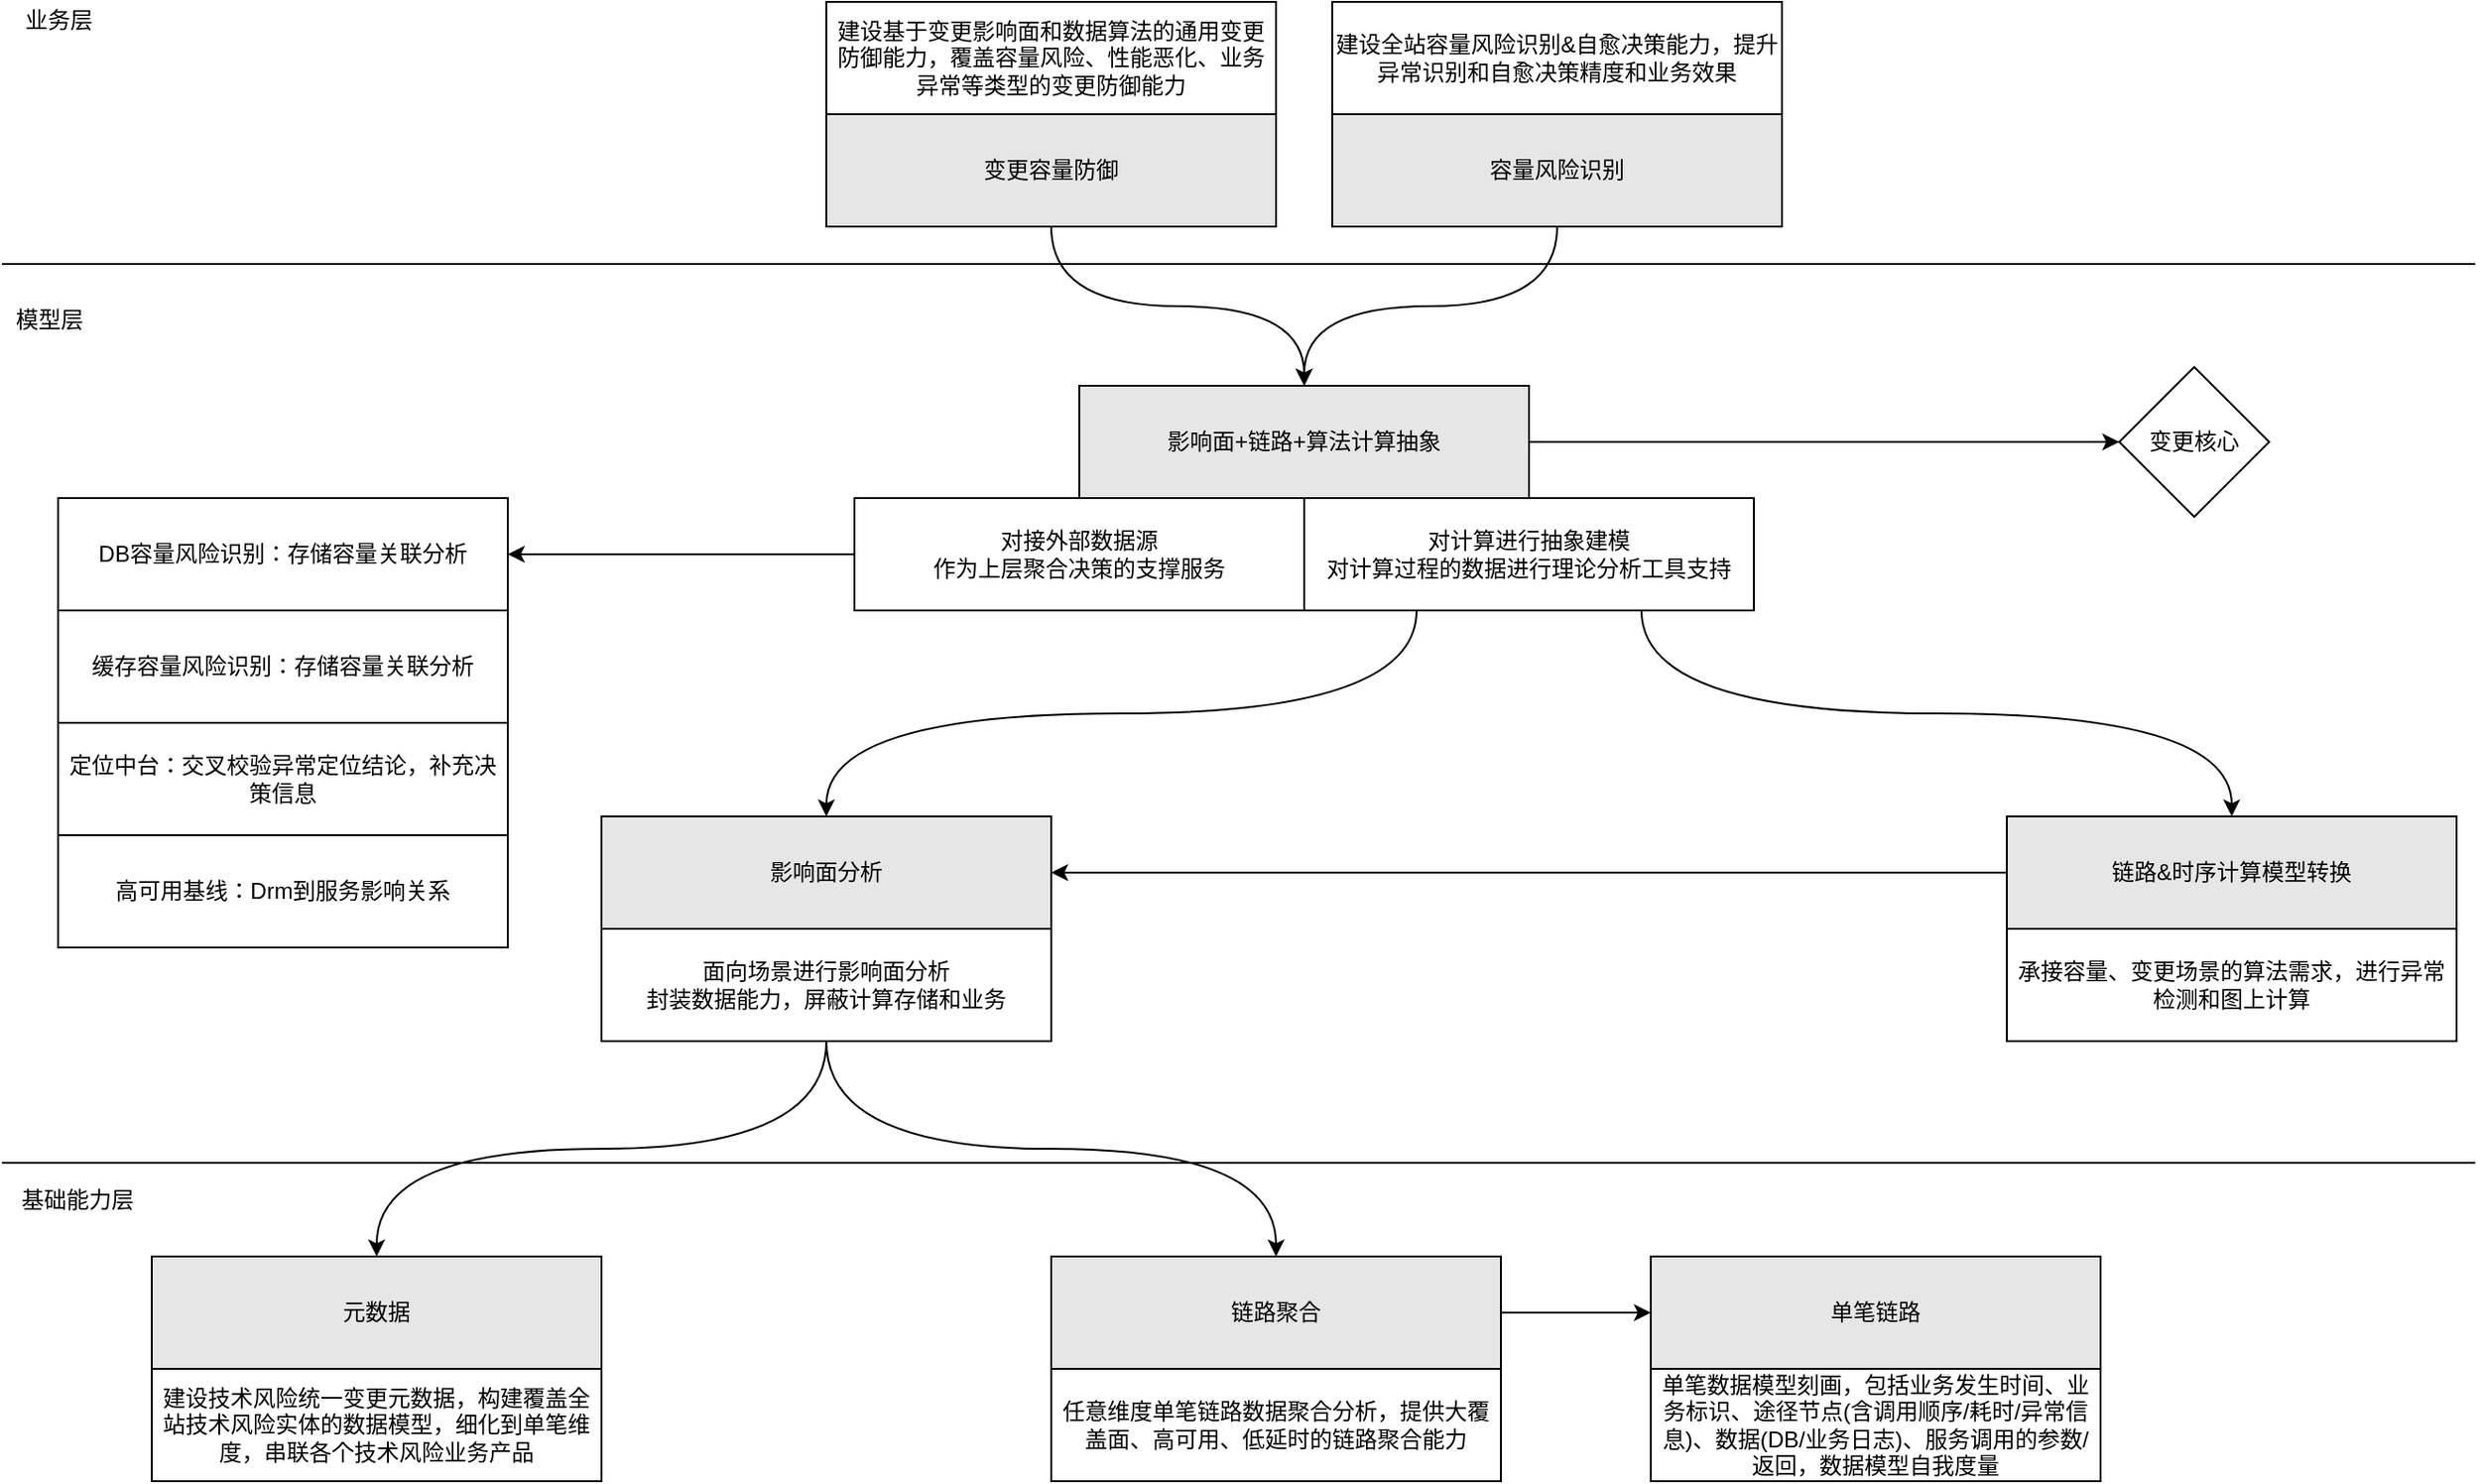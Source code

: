 <mxfile version="14.8.2" type="github">
  <diagram id="dZbaD18MQJhdawrXO8yU" name="Page-1">
    <mxGraphModel dx="1876" dy="976" grid="1" gridSize="10" guides="1" tooltips="1" connect="1" arrows="1" fold="1" page="1" pageScale="1" pageWidth="827" pageHeight="1169" math="0" shadow="0">
      <root>
        <mxCell id="0" />
        <mxCell id="1" parent="0" />
        <mxCell id="4xLoA8fAVKlNWBl6zbYA-17" style="edgeStyle=orthogonalEdgeStyle;curved=1;rounded=0;orthogonalLoop=1;jettySize=auto;html=1;exitX=0.5;exitY=1;exitDx=0;exitDy=0;" parent="1" source="IeePr_OmWzwxLe6y6hML-26" target="IeePr_OmWzwxLe6y6hML-52" edge="1">
          <mxGeometry relative="1" as="geometry" />
        </mxCell>
        <mxCell id="IeePr_OmWzwxLe6y6hML-26" value="变更容量防御" style="rounded=0;whiteSpace=wrap;html=1;fillColor=#E6E6E6;" parent="1" vertex="1">
          <mxGeometry x="640" y="200" width="240" height="60" as="geometry" />
        </mxCell>
        <mxCell id="4xLoA8fAVKlNWBl6zbYA-16" style="edgeStyle=orthogonalEdgeStyle;curved=1;rounded=0;orthogonalLoop=1;jettySize=auto;html=1;exitX=0.5;exitY=1;exitDx=0;exitDy=0;" parent="1" source="IeePr_OmWzwxLe6y6hML-27" target="IeePr_OmWzwxLe6y6hML-52" edge="1">
          <mxGeometry relative="1" as="geometry" />
        </mxCell>
        <mxCell id="IeePr_OmWzwxLe6y6hML-27" value="容量风险识别" style="rounded=0;whiteSpace=wrap;html=1;fillColor=#E6E6E6;" parent="1" vertex="1">
          <mxGeometry x="910" y="200" width="240" height="60" as="geometry" />
        </mxCell>
        <mxCell id="IeePr_OmWzwxLe6y6hML-28" value="元数据" style="rounded=0;whiteSpace=wrap;html=1;fillColor=#E6E6E6;" parent="1" vertex="1">
          <mxGeometry x="280" y="810" width="240" height="60" as="geometry" />
        </mxCell>
        <mxCell id="IeePr_OmWzwxLe6y6hML-29" value="影响面分析" style="rounded=0;whiteSpace=wrap;html=1;fillColor=#E6E6E6;" parent="1" vertex="1">
          <mxGeometry x="520" y="575" width="240" height="60" as="geometry" />
        </mxCell>
        <mxCell id="4xLoA8fAVKlNWBl6zbYA-5" style="edgeStyle=orthogonalEdgeStyle;curved=1;rounded=0;orthogonalLoop=1;jettySize=auto;html=1;exitX=1;exitY=0.5;exitDx=0;exitDy=0;fillColor=#E6E6E6;" parent="1" source="IeePr_OmWzwxLe6y6hML-30" target="IeePr_OmWzwxLe6y6hML-43" edge="1">
          <mxGeometry relative="1" as="geometry" />
        </mxCell>
        <mxCell id="IeePr_OmWzwxLe6y6hML-30" value="链路聚合" style="rounded=0;whiteSpace=wrap;html=1;fillColor=#E6E6E6;" parent="1" vertex="1">
          <mxGeometry x="760" y="810" width="240" height="60" as="geometry" />
        </mxCell>
        <mxCell id="IeePr_OmWzwxLe6y6hML-31" value="建设基于变更影响面和数据算法的通用变更防御能力，覆盖容量风险、性能恶化、业务异常等类型的变更防御能力" style="rounded=0;whiteSpace=wrap;html=1;" parent="1" vertex="1">
          <mxGeometry x="640" y="140" width="240" height="60" as="geometry" />
        </mxCell>
        <mxCell id="IeePr_OmWzwxLe6y6hML-32" value="建设全站容量风险识别&amp;amp;自愈决策能力，提升异常识别和自愈决策精度和业务效果" style="rounded=0;whiteSpace=wrap;html=1;" parent="1" vertex="1">
          <mxGeometry x="910" y="140" width="240" height="60" as="geometry" />
        </mxCell>
        <mxCell id="IeePr_OmWzwxLe6y6hML-35" value="&lt;span&gt;任意维度单笔链路数据聚合分析，提供大覆盖面、高可用、低延时的链路聚合能力&lt;/span&gt;" style="rounded=0;whiteSpace=wrap;html=1;" parent="1" vertex="1">
          <mxGeometry x="760" y="870" width="240" height="60" as="geometry" />
        </mxCell>
        <mxCell id="IeePr_OmWzwxLe6y6hML-39" value="建设技术风险统一变更元数据，构建覆盖全站技术风险实体的数据模型，细化到单笔维度，串联各个技术风险业务产品" style="rounded=0;whiteSpace=wrap;html=1;" parent="1" vertex="1">
          <mxGeometry x="280" y="870" width="240" height="60" as="geometry" />
        </mxCell>
        <mxCell id="IeePr_OmWzwxLe6y6hML-43" value="单笔链路" style="rounded=0;whiteSpace=wrap;html=1;fillColor=#E6E6E6;" parent="1" vertex="1">
          <mxGeometry x="1080" y="810" width="240" height="60" as="geometry" />
        </mxCell>
        <mxCell id="IeePr_OmWzwxLe6y6hML-45" value="单笔数据模型刻画，包括业务发生时间、业务标识、途径节点(含调用顺序/耗时/异常信息)、数据(DB/业务日志)、服务调用的参数/返回，数据模型自我度量" style="rounded=0;whiteSpace=wrap;html=1;" parent="1" vertex="1">
          <mxGeometry x="1080" y="870" width="240" height="60" as="geometry" />
        </mxCell>
        <mxCell id="4xLoA8fAVKlNWBl6zbYA-3" style="edgeStyle=orthogonalEdgeStyle;curved=1;rounded=0;orthogonalLoop=1;jettySize=auto;html=1;exitX=0.5;exitY=1;exitDx=0;exitDy=0;entryX=0.5;entryY=0;entryDx=0;entryDy=0;" parent="1" source="IeePr_OmWzwxLe6y6hML-47" target="IeePr_OmWzwxLe6y6hML-28" edge="1">
          <mxGeometry relative="1" as="geometry" />
        </mxCell>
        <mxCell id="4xLoA8fAVKlNWBl6zbYA-4" style="edgeStyle=orthogonalEdgeStyle;curved=1;rounded=0;orthogonalLoop=1;jettySize=auto;html=1;exitX=0.5;exitY=1;exitDx=0;exitDy=0;" parent="1" source="IeePr_OmWzwxLe6y6hML-47" target="IeePr_OmWzwxLe6y6hML-30" edge="1">
          <mxGeometry relative="1" as="geometry" />
        </mxCell>
        <mxCell id="IeePr_OmWzwxLe6y6hML-47" value="面向场景进行影响面分析&lt;br&gt;封装数据能力，屏蔽计算存储和业务" style="rounded=0;whiteSpace=wrap;html=1;" parent="1" vertex="1">
          <mxGeometry x="520" y="635" width="240" height="60" as="geometry" />
        </mxCell>
        <mxCell id="IeePr_OmWzwxLe6y6hML-49" value="对计算进行抽象建模&lt;br&gt;对计算过程的数据进行理论分析工具支持" style="rounded=0;whiteSpace=wrap;html=1;" parent="1" vertex="1">
          <mxGeometry x="895" y="405" width="240" height="60" as="geometry" />
        </mxCell>
        <mxCell id="4xLoA8fAVKlNWBl6zbYA-14" style="edgeStyle=orthogonalEdgeStyle;curved=1;rounded=0;orthogonalLoop=1;jettySize=auto;html=1;exitX=0.25;exitY=1;exitDx=0;exitDy=0;entryX=0.5;entryY=0;entryDx=0;entryDy=0;" parent="1" source="IeePr_OmWzwxLe6y6hML-49" target="IeePr_OmWzwxLe6y6hML-29" edge="1">
          <mxGeometry relative="1" as="geometry" />
        </mxCell>
        <mxCell id="4xLoA8fAVKlNWBl6zbYA-15" style="edgeStyle=orthogonalEdgeStyle;curved=1;rounded=0;orthogonalLoop=1;jettySize=auto;html=1;exitX=0.75;exitY=1;exitDx=0;exitDy=0;" parent="1" source="IeePr_OmWzwxLe6y6hML-49" target="rLL6abTnW19eWrx2wcoX-1" edge="1">
          <mxGeometry relative="1" as="geometry" />
        </mxCell>
        <mxCell id="4xLoA8fAVKlNWBl6zbYA-32" style="edgeStyle=orthogonalEdgeStyle;curved=1;rounded=0;orthogonalLoop=1;jettySize=auto;html=1;exitX=1;exitY=0.5;exitDx=0;exitDy=0;fillColor=#E6E6E6;entryX=0;entryY=0.5;entryDx=0;entryDy=0;" parent="1" source="IeePr_OmWzwxLe6y6hML-52" target="4xLoA8fAVKlNWBl6zbYA-34" edge="1">
          <mxGeometry relative="1" as="geometry">
            <mxPoint x="1340" y="375" as="targetPoint" />
          </mxGeometry>
        </mxCell>
        <mxCell id="IeePr_OmWzwxLe6y6hML-52" value="影响面+链路+算法计算抽象" style="rounded=0;whiteSpace=wrap;html=1;fillColor=#E6E6E6;" parent="1" vertex="1">
          <mxGeometry x="775" y="345" width="240" height="60" as="geometry" />
        </mxCell>
        <mxCell id="4xLoA8fAVKlNWBl6zbYA-12" style="edgeStyle=orthogonalEdgeStyle;curved=1;rounded=0;orthogonalLoop=1;jettySize=auto;html=1;exitX=0;exitY=0.5;exitDx=0;exitDy=0;" parent="1" source="rLL6abTnW19eWrx2wcoX-1" target="IeePr_OmWzwxLe6y6hML-29" edge="1">
          <mxGeometry relative="1" as="geometry" />
        </mxCell>
        <mxCell id="rLL6abTnW19eWrx2wcoX-1" value="链路&amp;amp;时序计算模型转换" style="rounded=0;whiteSpace=wrap;html=1;fillColor=#E6E6E6;" parent="1" vertex="1">
          <mxGeometry x="1270" y="575" width="240" height="60" as="geometry" />
        </mxCell>
        <mxCell id="rLL6abTnW19eWrx2wcoX-2" value="承接容量、变更场景的算法需求，进行异常检测和图上计算" style="rounded=0;whiteSpace=wrap;html=1;" parent="1" vertex="1">
          <mxGeometry x="1270" y="635" width="240" height="60" as="geometry" />
        </mxCell>
        <mxCell id="4xLoA8fAVKlNWBl6zbYA-23" value="" style="edgeStyle=orthogonalEdgeStyle;curved=1;rounded=0;orthogonalLoop=1;jettySize=auto;html=1;fillColor=#E6E6E6;" parent="1" source="4xLoA8fAVKlNWBl6zbYA-20" target="4xLoA8fAVKlNWBl6zbYA-22" edge="1">
          <mxGeometry relative="1" as="geometry" />
        </mxCell>
        <mxCell id="4xLoA8fAVKlNWBl6zbYA-20" value="对接外部数据源&lt;br&gt;作为上层聚合决策的支撑服务" style="rounded=0;whiteSpace=wrap;html=1;fillColor=#FFFFFF;" parent="1" vertex="1">
          <mxGeometry x="655" y="405" width="240" height="60" as="geometry" />
        </mxCell>
        <mxCell id="4xLoA8fAVKlNWBl6zbYA-22" value="DB容量风险识别：存储容量关联分析" style="rounded=0;whiteSpace=wrap;html=1;fillColor=#FFFFFF;" parent="1" vertex="1">
          <mxGeometry x="230" y="405" width="240" height="60" as="geometry" />
        </mxCell>
        <mxCell id="4xLoA8fAVKlNWBl6zbYA-24" value="缓存容量风险识别：存储容量关联分析" style="rounded=0;whiteSpace=wrap;html=1;fillColor=#FFFFFF;" parent="1" vertex="1">
          <mxGeometry x="230" y="465" width="240" height="60" as="geometry" />
        </mxCell>
        <mxCell id="4xLoA8fAVKlNWBl6zbYA-25" value="高可用基线：Drm到服务影响关系" style="rounded=0;whiteSpace=wrap;html=1;fillColor=#FFFFFF;" parent="1" vertex="1">
          <mxGeometry x="230" y="585" width="240" height="60" as="geometry" />
        </mxCell>
        <mxCell id="4xLoA8fAVKlNWBl6zbYA-26" value="定位中台：交叉校验异常定位结论，补充决策信息" style="rounded=0;whiteSpace=wrap;html=1;fillColor=#FFFFFF;" parent="1" vertex="1">
          <mxGeometry x="230" y="525" width="240" height="60" as="geometry" />
        </mxCell>
        <mxCell id="4xLoA8fAVKlNWBl6zbYA-27" value="" style="endArrow=none;html=1;fillColor=#E6E6E6;" parent="1" edge="1">
          <mxGeometry width="50" height="50" relative="1" as="geometry">
            <mxPoint x="200" y="280" as="sourcePoint" />
            <mxPoint x="1520" y="280" as="targetPoint" />
          </mxGeometry>
        </mxCell>
        <mxCell id="4xLoA8fAVKlNWBl6zbYA-28" value="" style="endArrow=none;html=1;fillColor=#E6E6E6;" parent="1" edge="1">
          <mxGeometry width="50" height="50" relative="1" as="geometry">
            <mxPoint x="200" y="760" as="sourcePoint" />
            <mxPoint x="1520" y="760" as="targetPoint" />
          </mxGeometry>
        </mxCell>
        <mxCell id="4xLoA8fAVKlNWBl6zbYA-29" value="业务层" style="text;html=1;align=center;verticalAlign=middle;resizable=0;points=[];autosize=1;strokeColor=none;" parent="1" vertex="1">
          <mxGeometry x="205" y="140" width="50" height="20" as="geometry" />
        </mxCell>
        <mxCell id="4xLoA8fAVKlNWBl6zbYA-30" value="模型层" style="text;html=1;align=center;verticalAlign=middle;resizable=0;points=[];autosize=1;strokeColor=none;" parent="1" vertex="1">
          <mxGeometry x="200" y="300" width="50" height="20" as="geometry" />
        </mxCell>
        <mxCell id="4xLoA8fAVKlNWBl6zbYA-31" value="基础能力层" style="text;html=1;align=center;verticalAlign=middle;resizable=0;points=[];autosize=1;strokeColor=none;" parent="1" vertex="1">
          <mxGeometry x="200" y="770" width="80" height="20" as="geometry" />
        </mxCell>
        <mxCell id="4xLoA8fAVKlNWBl6zbYA-34" value="变更核心" style="rhombus;whiteSpace=wrap;html=1;fillColor=#FFFFFF;" parent="1" vertex="1">
          <mxGeometry x="1330" y="335" width="80" height="80" as="geometry" />
        </mxCell>
      </root>
    </mxGraphModel>
  </diagram>
</mxfile>
